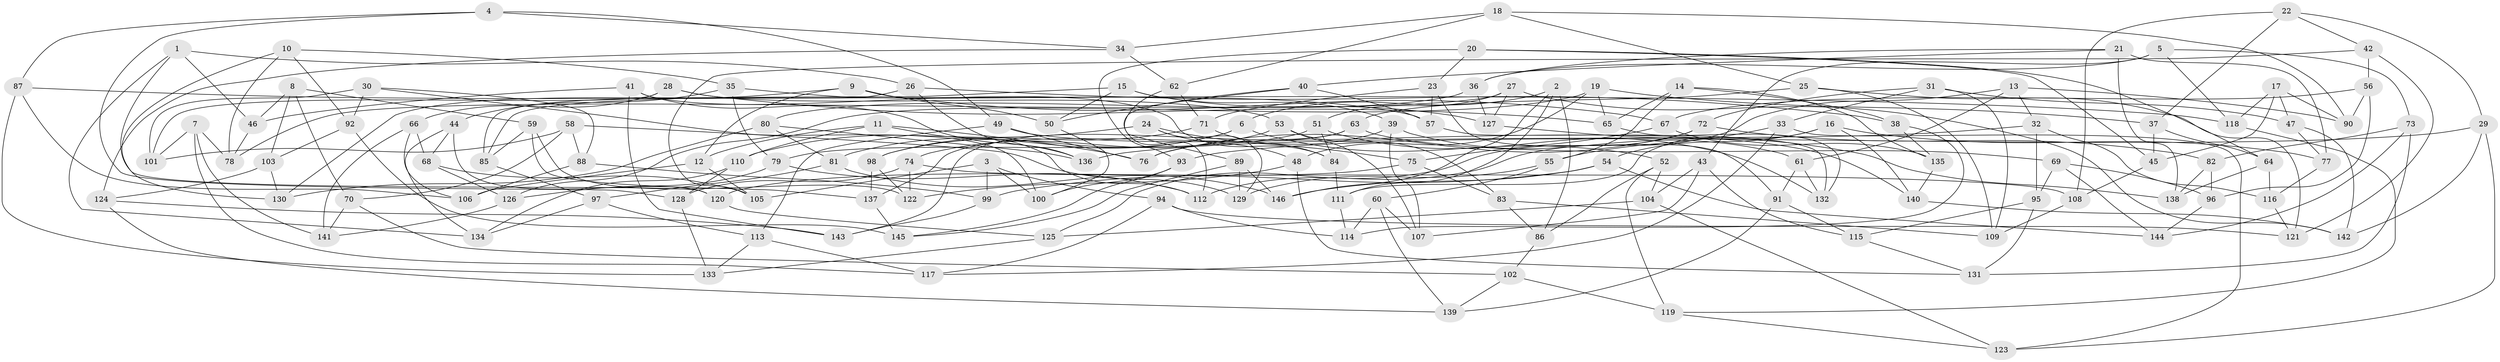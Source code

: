 // coarse degree distribution, {5: 0.07446808510638298, 4: 0.43617021276595747, 6: 0.4787234042553192, 3: 0.010638297872340425}
// Generated by graph-tools (version 1.1) at 2025/42/03/06/25 10:42:17]
// undirected, 146 vertices, 292 edges
graph export_dot {
graph [start="1"]
  node [color=gray90,style=filled];
  1;
  2;
  3;
  4;
  5;
  6;
  7;
  8;
  9;
  10;
  11;
  12;
  13;
  14;
  15;
  16;
  17;
  18;
  19;
  20;
  21;
  22;
  23;
  24;
  25;
  26;
  27;
  28;
  29;
  30;
  31;
  32;
  33;
  34;
  35;
  36;
  37;
  38;
  39;
  40;
  41;
  42;
  43;
  44;
  45;
  46;
  47;
  48;
  49;
  50;
  51;
  52;
  53;
  54;
  55;
  56;
  57;
  58;
  59;
  60;
  61;
  62;
  63;
  64;
  65;
  66;
  67;
  68;
  69;
  70;
  71;
  72;
  73;
  74;
  75;
  76;
  77;
  78;
  79;
  80;
  81;
  82;
  83;
  84;
  85;
  86;
  87;
  88;
  89;
  90;
  91;
  92;
  93;
  94;
  95;
  96;
  97;
  98;
  99;
  100;
  101;
  102;
  103;
  104;
  105;
  106;
  107;
  108;
  109;
  110;
  111;
  112;
  113;
  114;
  115;
  116;
  117;
  118;
  119;
  120;
  121;
  122;
  123;
  124;
  125;
  126;
  127;
  128;
  129;
  130;
  131;
  132;
  133;
  134;
  135;
  136;
  137;
  138;
  139;
  140;
  141;
  142;
  143;
  144;
  145;
  146;
  1 -- 46;
  1 -- 120;
  1 -- 26;
  1 -- 134;
  2 -- 111;
  2 -- 86;
  2 -- 6;
  2 -- 146;
  3 -- 100;
  3 -- 99;
  3 -- 105;
  3 -- 94;
  4 -- 128;
  4 -- 87;
  4 -- 34;
  4 -- 49;
  5 -- 73;
  5 -- 118;
  5 -- 36;
  5 -- 43;
  6 -- 52;
  6 -- 81;
  6 -- 98;
  7 -- 101;
  7 -- 78;
  7 -- 141;
  7 -- 117;
  8 -- 70;
  8 -- 46;
  8 -- 103;
  8 -- 59;
  9 -- 12;
  9 -- 67;
  9 -- 130;
  9 -- 50;
  10 -- 92;
  10 -- 78;
  10 -- 130;
  10 -- 35;
  11 -- 112;
  11 -- 12;
  11 -- 110;
  11 -- 76;
  12 -- 105;
  12 -- 106;
  13 -- 32;
  13 -- 112;
  13 -- 61;
  13 -- 90;
  14 -- 55;
  14 -- 65;
  14 -- 38;
  14 -- 135;
  15 -- 50;
  15 -- 127;
  15 -- 39;
  15 -- 85;
  16 -- 77;
  16 -- 54;
  16 -- 111;
  16 -- 140;
  17 -- 47;
  17 -- 118;
  17 -- 90;
  17 -- 45;
  18 -- 62;
  18 -- 90;
  18 -- 34;
  18 -- 25;
  19 -- 37;
  19 -- 48;
  19 -- 126;
  19 -- 65;
  20 -- 45;
  20 -- 64;
  20 -- 23;
  20 -- 93;
  21 -- 36;
  21 -- 77;
  21 -- 138;
  21 -- 40;
  22 -- 42;
  22 -- 37;
  22 -- 29;
  22 -- 108;
  23 -- 57;
  23 -- 91;
  23 -- 71;
  24 -- 110;
  24 -- 75;
  24 -- 48;
  24 -- 129;
  25 -- 109;
  25 -- 63;
  25 -- 121;
  26 -- 136;
  26 -- 85;
  26 -- 38;
  27 -- 51;
  27 -- 127;
  27 -- 142;
  27 -- 78;
  28 -- 65;
  28 -- 66;
  28 -- 53;
  28 -- 101;
  29 -- 93;
  29 -- 123;
  29 -- 142;
  30 -- 88;
  30 -- 100;
  30 -- 92;
  30 -- 101;
  31 -- 33;
  31 -- 109;
  31 -- 47;
  31 -- 72;
  32 -- 116;
  32 -- 95;
  32 -- 136;
  33 -- 55;
  33 -- 123;
  33 -- 117;
  34 -- 124;
  34 -- 62;
  35 -- 79;
  35 -- 44;
  35 -- 57;
  36 -- 80;
  36 -- 127;
  37 -- 64;
  37 -- 45;
  38 -- 114;
  38 -- 135;
  39 -- 76;
  39 -- 61;
  39 -- 107;
  40 -- 112;
  40 -- 57;
  40 -- 50;
  41 -- 143;
  41 -- 46;
  41 -- 84;
  41 -- 136;
  42 -- 105;
  42 -- 121;
  42 -- 56;
  43 -- 115;
  43 -- 107;
  43 -- 104;
  44 -- 120;
  44 -- 68;
  44 -- 134;
  45 -- 108;
  46 -- 78;
  47 -- 142;
  47 -- 77;
  48 -- 131;
  48 -- 122;
  49 -- 76;
  49 -- 140;
  49 -- 113;
  50 -- 100;
  51 -- 132;
  51 -- 84;
  51 -- 79;
  52 -- 86;
  52 -- 104;
  52 -- 119;
  53 -- 107;
  53 -- 74;
  53 -- 83;
  54 -- 146;
  54 -- 99;
  54 -- 144;
  55 -- 60;
  55 -- 129;
  56 -- 67;
  56 -- 96;
  56 -- 90;
  57 -- 132;
  58 -- 101;
  58 -- 88;
  58 -- 129;
  58 -- 70;
  59 -- 85;
  59 -- 137;
  59 -- 122;
  60 -- 114;
  60 -- 139;
  60 -- 107;
  61 -- 91;
  61 -- 132;
  62 -- 71;
  62 -- 89;
  63 -- 137;
  63 -- 143;
  63 -- 69;
  64 -- 116;
  64 -- 138;
  65 -- 132;
  66 -- 106;
  66 -- 141;
  66 -- 68;
  67 -- 135;
  67 -- 75;
  68 -- 126;
  68 -- 105;
  69 -- 144;
  69 -- 95;
  69 -- 96;
  70 -- 141;
  70 -- 102;
  71 -- 98;
  71 -- 84;
  72 -- 125;
  72 -- 76;
  72 -- 82;
  73 -- 131;
  73 -- 82;
  73 -- 144;
  74 -- 122;
  74 -- 108;
  74 -- 128;
  75 -- 120;
  75 -- 83;
  77 -- 116;
  79 -- 112;
  79 -- 126;
  80 -- 136;
  80 -- 130;
  80 -- 81;
  81 -- 146;
  81 -- 97;
  82 -- 96;
  82 -- 138;
  83 -- 86;
  83 -- 109;
  84 -- 111;
  85 -- 97;
  86 -- 102;
  87 -- 106;
  87 -- 133;
  87 -- 118;
  88 -- 106;
  88 -- 99;
  89 -- 146;
  89 -- 129;
  89 -- 145;
  91 -- 115;
  91 -- 139;
  92 -- 103;
  92 -- 145;
  93 -- 145;
  93 -- 100;
  94 -- 117;
  94 -- 114;
  94 -- 121;
  95 -- 131;
  95 -- 115;
  96 -- 144;
  97 -- 134;
  97 -- 113;
  98 -- 137;
  98 -- 122;
  99 -- 143;
  102 -- 139;
  102 -- 119;
  103 -- 124;
  103 -- 130;
  104 -- 125;
  104 -- 123;
  108 -- 109;
  110 -- 128;
  110 -- 134;
  111 -- 114;
  113 -- 117;
  113 -- 133;
  115 -- 131;
  116 -- 121;
  118 -- 119;
  119 -- 123;
  120 -- 125;
  124 -- 139;
  124 -- 143;
  125 -- 133;
  126 -- 141;
  127 -- 138;
  128 -- 133;
  135 -- 140;
  137 -- 145;
  140 -- 142;
}
